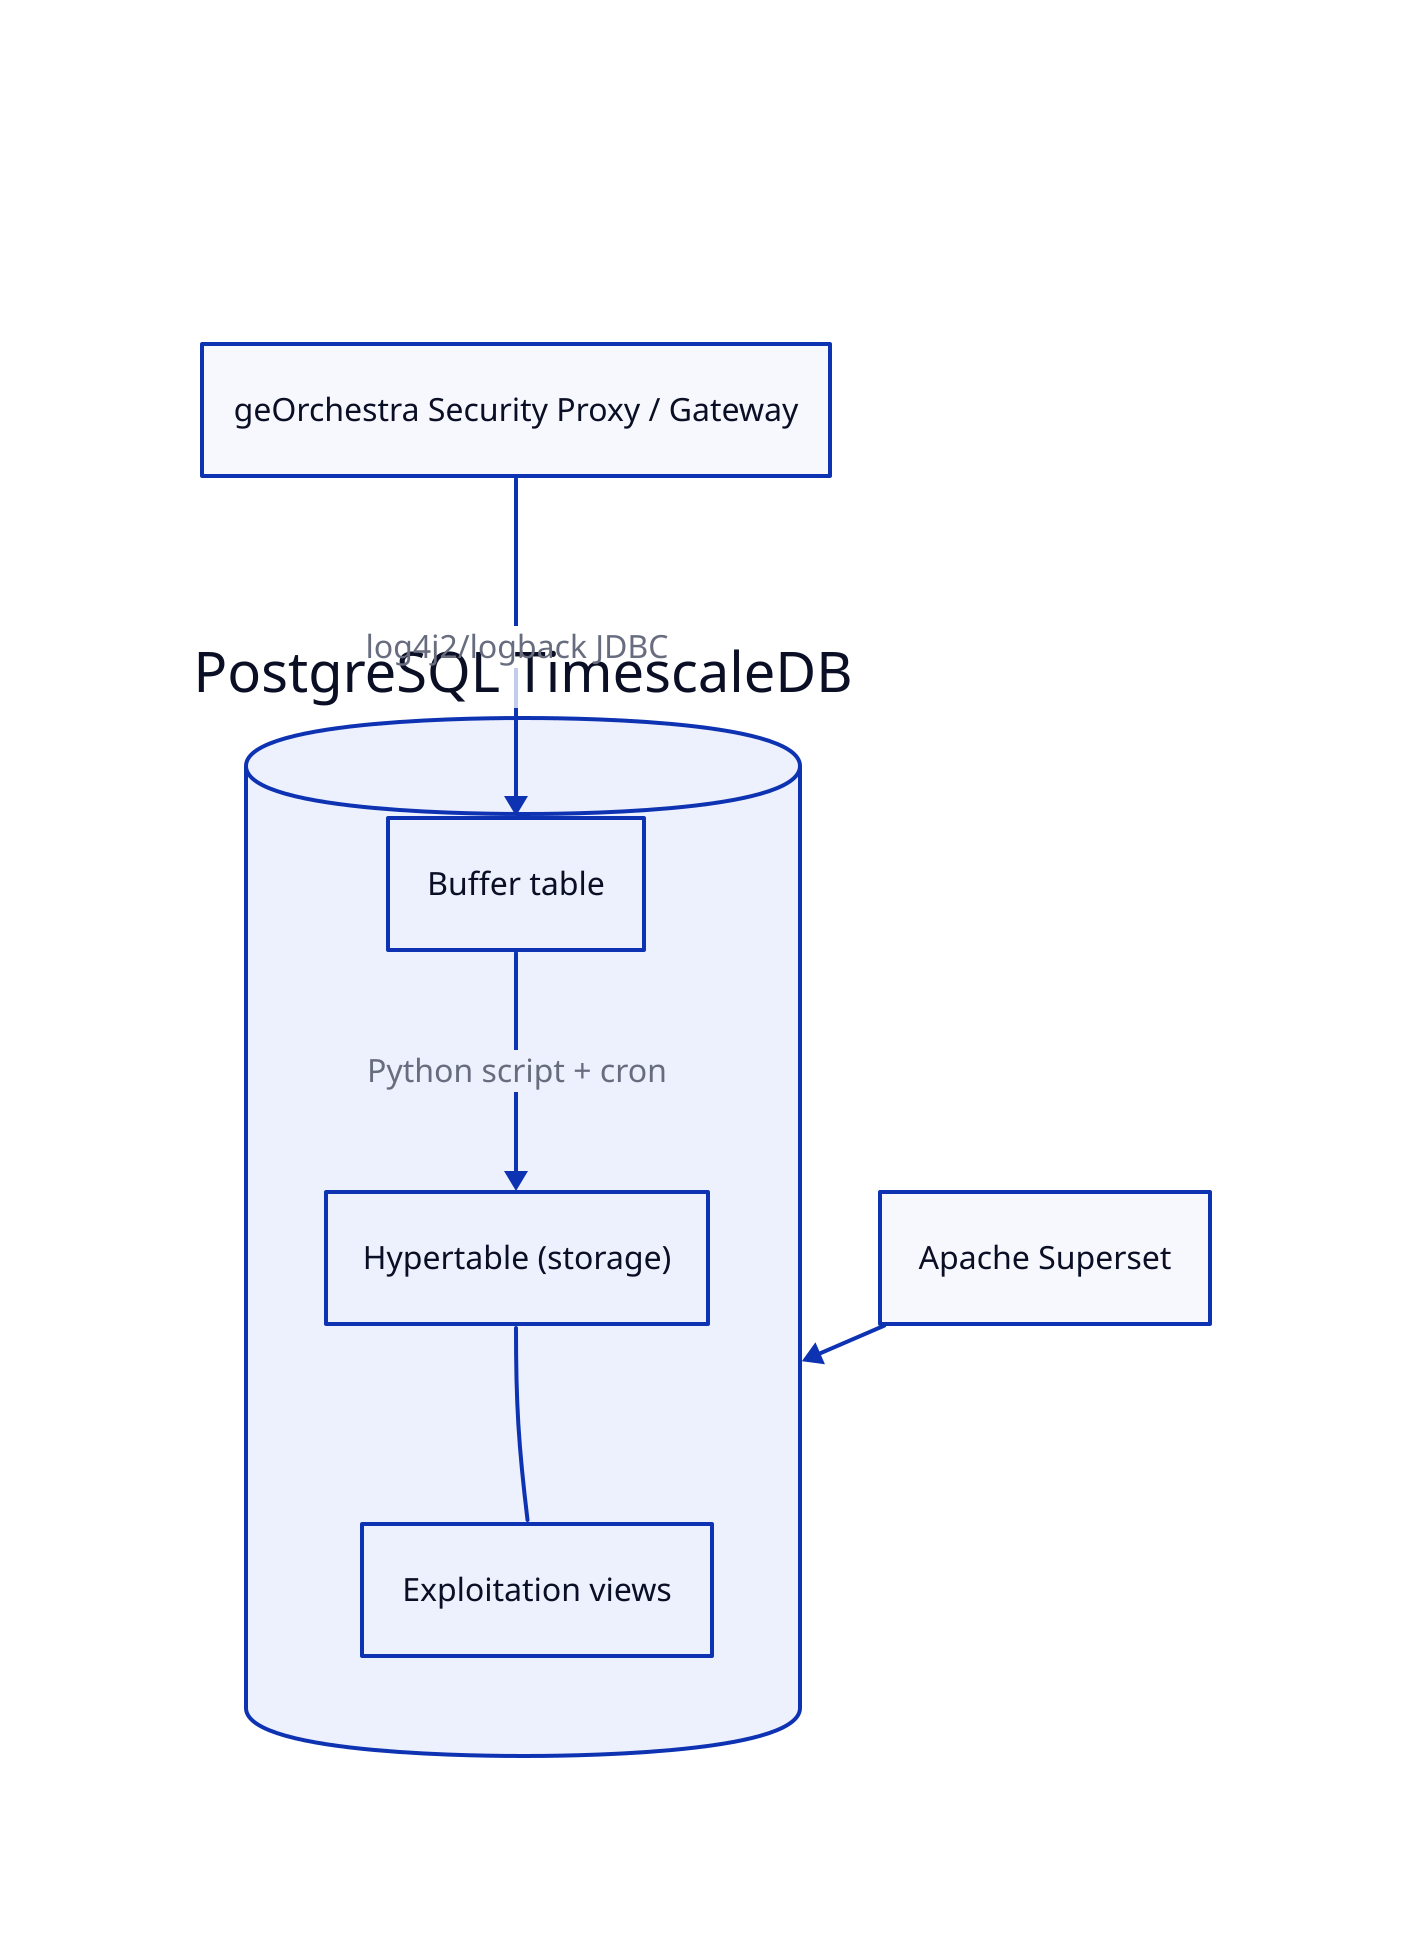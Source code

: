 title: |md
  # Standard workflow
| {near: top-center}

proxy:  geOrchestra Security Proxy / Gateway


tsdb: PostgreSQL TimescaleDB {
  shape: cylinder

  buffer: Buffer table
  hyper: Hypertable (storage)
  views: Exploitation views

  hyper -- views
}

superset: Apache Superset

proxy -> tsdb.buffer: log4j2/logback JDBC
tsdb.buffer -> tsdb.hyper: Python script + cron
tsdb <- superset
